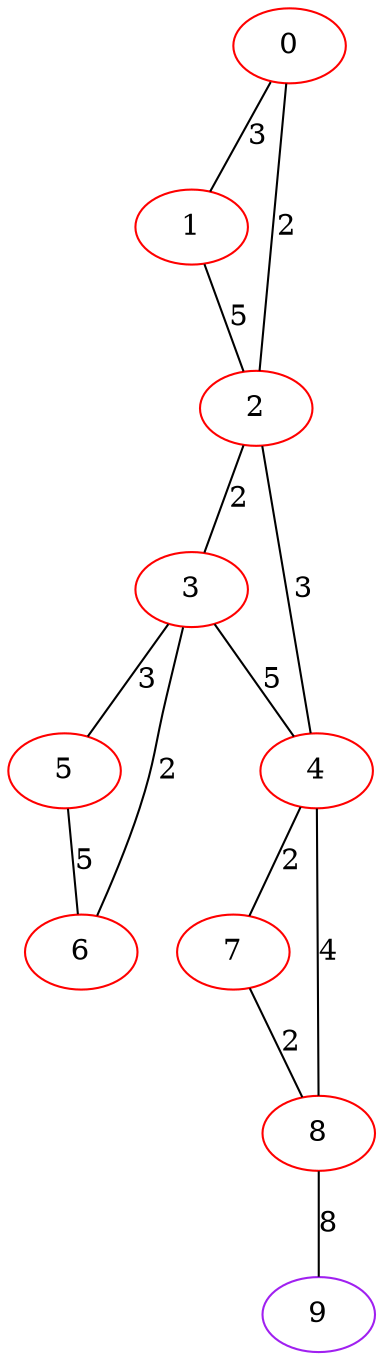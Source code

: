 graph "" {
0 [color=red, weight=1];
1 [color=red, weight=1];
2 [color=red, weight=1];
3 [color=red, weight=1];
4 [color=red, weight=1];
5 [color=red, weight=1];
6 [color=red, weight=1];
7 [color=red, weight=1];
8 [color=red, weight=1];
9 [color=purple, weight=4];
0 -- 1  [key=0, label=3];
0 -- 2  [key=0, label=2];
1 -- 2  [key=0, label=5];
2 -- 3  [key=0, label=2];
2 -- 4  [key=0, label=3];
3 -- 4  [key=0, label=5];
3 -- 5  [key=0, label=3];
3 -- 6  [key=0, label=2];
4 -- 8  [key=0, label=4];
4 -- 7  [key=0, label=2];
5 -- 6  [key=0, label=5];
7 -- 8  [key=0, label=2];
8 -- 9  [key=0, label=8];
}
